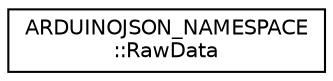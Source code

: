 digraph "Graphical Class Hierarchy"
{
 // LATEX_PDF_SIZE
  edge [fontname="Helvetica",fontsize="10",labelfontname="Helvetica",labelfontsize="10"];
  node [fontname="Helvetica",fontsize="10",shape=record];
  rankdir="LR";
  Node0 [label="ARDUINOJSON_NAMESPACE\l::RawData",height=0.2,width=0.4,color="black", fillcolor="white", style="filled",URL="$structARDUINOJSON__NAMESPACE_1_1RawData.html",tooltip=" "];
}
